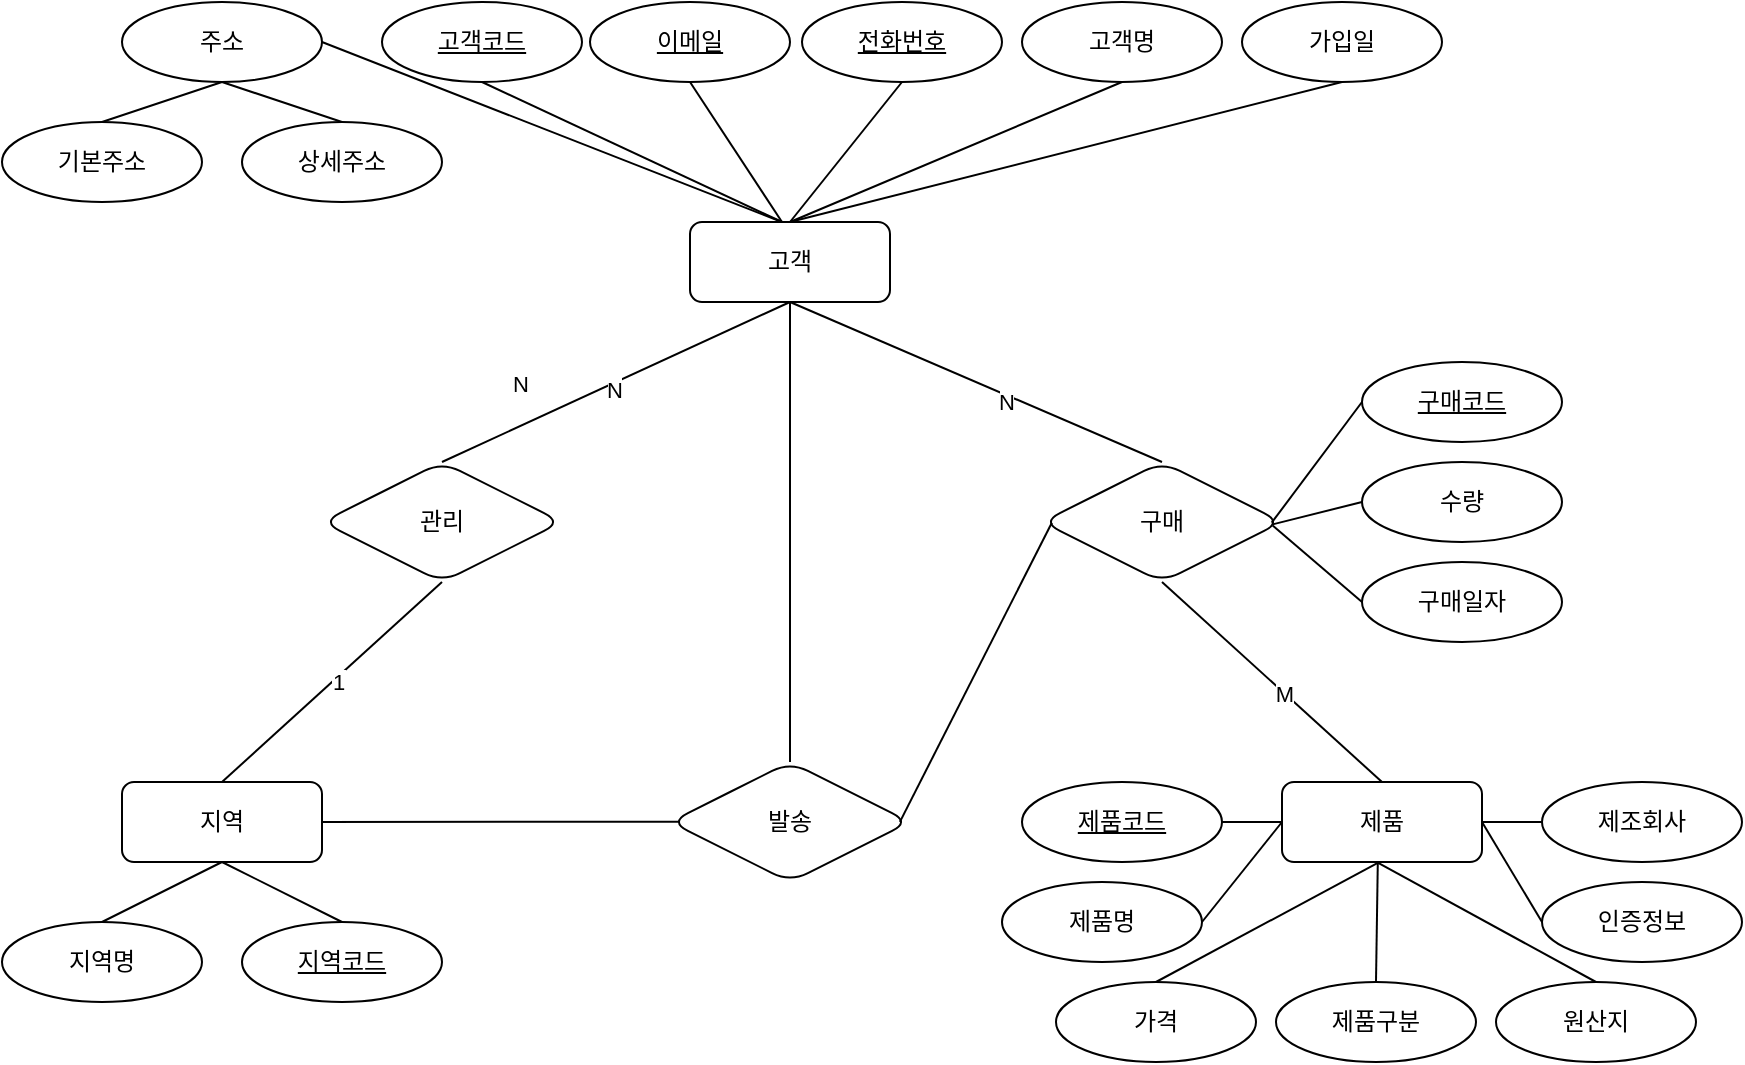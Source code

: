 <mxfile version="24.3.0" type="github">
  <diagram name="페이지-1" id="Em0SUkirB6BjcU2I9QTY">
    <mxGraphModel dx="1751" dy="1223" grid="1" gridSize="10" guides="1" tooltips="1" connect="1" arrows="1" fold="1" page="1" pageScale="1" pageWidth="827" pageHeight="1169" math="0" shadow="0">
      <root>
        <mxCell id="0" />
        <mxCell id="1" parent="0" />
        <mxCell id="7VY-dnaH7uGsK5_24sgp-1" value="고객" style="whiteSpace=wrap;html=1;align=center;rounded=1;" vertex="1" parent="1">
          <mxGeometry x="364" y="150" width="100" height="40" as="geometry" />
        </mxCell>
        <mxCell id="7VY-dnaH7uGsK5_24sgp-2" value="지역" style="whiteSpace=wrap;html=1;align=center;rounded=1;" vertex="1" parent="1">
          <mxGeometry x="80" y="430" width="100" height="40" as="geometry" />
        </mxCell>
        <mxCell id="7VY-dnaH7uGsK5_24sgp-3" value="제품" style="whiteSpace=wrap;html=1;align=center;rounded=1;" vertex="1" parent="1">
          <mxGeometry x="660" y="430" width="100" height="40" as="geometry" />
        </mxCell>
        <mxCell id="7VY-dnaH7uGsK5_24sgp-4" value="주소" style="ellipse;whiteSpace=wrap;html=1;align=center;rounded=1;" vertex="1" parent="1">
          <mxGeometry x="80" y="40" width="100" height="40" as="geometry" />
        </mxCell>
        <mxCell id="7VY-dnaH7uGsK5_24sgp-12" value="고객명" style="ellipse;whiteSpace=wrap;html=1;align=center;rounded=1;" vertex="1" parent="1">
          <mxGeometry x="530" y="40" width="100" height="40" as="geometry" />
        </mxCell>
        <mxCell id="7VY-dnaH7uGsK5_24sgp-13" value="가입일" style="ellipse;whiteSpace=wrap;html=1;align=center;rounded=1;" vertex="1" parent="1">
          <mxGeometry x="640" y="40" width="100" height="40" as="geometry" />
        </mxCell>
        <mxCell id="7VY-dnaH7uGsK5_24sgp-16" value="전화번호" style="ellipse;whiteSpace=wrap;html=1;align=center;fontStyle=4;rounded=1;" vertex="1" parent="1">
          <mxGeometry x="420" y="40" width="100" height="40" as="geometry" />
        </mxCell>
        <mxCell id="7VY-dnaH7uGsK5_24sgp-17" value="이메일" style="ellipse;whiteSpace=wrap;html=1;align=center;fontStyle=4;rounded=1;" vertex="1" parent="1">
          <mxGeometry x="314" y="40" width="100" height="40" as="geometry" />
        </mxCell>
        <mxCell id="7VY-dnaH7uGsK5_24sgp-18" value="고객코드" style="ellipse;whiteSpace=wrap;html=1;align=center;fontStyle=4;rounded=1;" vertex="1" parent="1">
          <mxGeometry x="210" y="40" width="100" height="40" as="geometry" />
        </mxCell>
        <mxCell id="7VY-dnaH7uGsK5_24sgp-19" value="상세주소" style="ellipse;whiteSpace=wrap;html=1;align=center;rounded=1;" vertex="1" parent="1">
          <mxGeometry x="140" y="100" width="100" height="40" as="geometry" />
        </mxCell>
        <mxCell id="7VY-dnaH7uGsK5_24sgp-20" value="기본주소" style="ellipse;whiteSpace=wrap;html=1;align=center;rounded=1;" vertex="1" parent="1">
          <mxGeometry x="20" y="100" width="100" height="40" as="geometry" />
        </mxCell>
        <mxCell id="7VY-dnaH7uGsK5_24sgp-21" value="" style="endArrow=none;html=1;rounded=0;entryX=0.5;entryY=1;entryDx=0;entryDy=0;exitX=0.5;exitY=0;exitDx=0;exitDy=0;" edge="1" parent="1" source="7VY-dnaH7uGsK5_24sgp-20" target="7VY-dnaH7uGsK5_24sgp-4">
          <mxGeometry relative="1" as="geometry">
            <mxPoint x="50" y="180" as="sourcePoint" />
            <mxPoint x="210" y="180" as="targetPoint" />
            <Array as="points">
              <mxPoint x="100" y="90" />
            </Array>
          </mxGeometry>
        </mxCell>
        <mxCell id="7VY-dnaH7uGsK5_24sgp-23" value="" style="endArrow=none;html=1;rounded=0;entryX=0.5;entryY=1;entryDx=0;entryDy=0;exitX=0.5;exitY=0;exitDx=0;exitDy=0;" edge="1" parent="1" source="7VY-dnaH7uGsK5_24sgp-19" target="7VY-dnaH7uGsK5_24sgp-4">
          <mxGeometry relative="1" as="geometry">
            <mxPoint x="80" y="110" as="sourcePoint" />
            <mxPoint x="140" y="90" as="targetPoint" />
            <Array as="points" />
          </mxGeometry>
        </mxCell>
        <mxCell id="7VY-dnaH7uGsK5_24sgp-24" value="관리" style="shape=rhombus;perimeter=rhombusPerimeter;whiteSpace=wrap;html=1;align=center;rounded=1;" vertex="1" parent="1">
          <mxGeometry x="180" y="270" width="120" height="60" as="geometry" />
        </mxCell>
        <mxCell id="7VY-dnaH7uGsK5_24sgp-25" value="구매" style="shape=rhombus;perimeter=rhombusPerimeter;whiteSpace=wrap;html=1;align=center;rounded=1;" vertex="1" parent="1">
          <mxGeometry x="540" y="270" width="120" height="60" as="geometry" />
        </mxCell>
        <mxCell id="7VY-dnaH7uGsK5_24sgp-26" value="" style="endArrow=none;html=1;rounded=0;entryX=0.5;entryY=0;entryDx=0;entryDy=0;exitX=0.5;exitY=1;exitDx=0;exitDy=0;" edge="1" parent="1" source="7VY-dnaH7uGsK5_24sgp-1" target="7VY-dnaH7uGsK5_24sgp-24">
          <mxGeometry relative="1" as="geometry">
            <mxPoint x="420" y="270" as="sourcePoint" />
            <mxPoint x="360" y="250" as="targetPoint" />
            <Array as="points" />
          </mxGeometry>
        </mxCell>
        <mxCell id="7VY-dnaH7uGsK5_24sgp-36" value="N" style="edgeLabel;html=1;align=center;verticalAlign=middle;resizable=0;points=[];rounded=1;" vertex="1" connectable="0" parent="7VY-dnaH7uGsK5_24sgp-26">
          <mxGeometry x="0.258" y="-1" relative="1" as="geometry">
            <mxPoint x="-25" y="-9" as="offset" />
          </mxGeometry>
        </mxCell>
        <mxCell id="7VY-dnaH7uGsK5_24sgp-43" value="N" style="edgeLabel;html=1;align=center;verticalAlign=middle;resizable=0;points=[];rounded=1;" vertex="1" connectable="0" parent="7VY-dnaH7uGsK5_24sgp-26">
          <mxGeometry x="0.036" y="3" relative="1" as="geometry">
            <mxPoint as="offset" />
          </mxGeometry>
        </mxCell>
        <mxCell id="7VY-dnaH7uGsK5_24sgp-27" value="" style="endArrow=none;html=1;rounded=0;exitX=0.5;exitY=0;exitDx=0;exitDy=0;entryX=0.5;entryY=1;entryDx=0;entryDy=0;" edge="1" parent="1" source="7VY-dnaH7uGsK5_24sgp-25" target="7VY-dnaH7uGsK5_24sgp-1">
          <mxGeometry relative="1" as="geometry">
            <mxPoint x="424" y="200" as="sourcePoint" />
            <mxPoint x="410" y="190" as="targetPoint" />
            <Array as="points" />
          </mxGeometry>
        </mxCell>
        <mxCell id="7VY-dnaH7uGsK5_24sgp-41" value="N" style="edgeLabel;html=1;align=center;verticalAlign=middle;resizable=0;points=[];rounded=1;" vertex="1" connectable="0" parent="7VY-dnaH7uGsK5_24sgp-27">
          <mxGeometry x="-0.172" y="3" relative="1" as="geometry">
            <mxPoint as="offset" />
          </mxGeometry>
        </mxCell>
        <mxCell id="7VY-dnaH7uGsK5_24sgp-28" value="" style="endArrow=none;html=1;rounded=0;exitX=0.5;exitY=1;exitDx=0;exitDy=0;entryX=0.5;entryY=0;entryDx=0;entryDy=0;" edge="1" parent="1" source="7VY-dnaH7uGsK5_24sgp-24" target="7VY-dnaH7uGsK5_24sgp-2">
          <mxGeometry relative="1" as="geometry">
            <mxPoint x="610" y="280" as="sourcePoint" />
            <mxPoint x="420" y="200" as="targetPoint" />
            <Array as="points" />
          </mxGeometry>
        </mxCell>
        <mxCell id="7VY-dnaH7uGsK5_24sgp-45" value="1" style="edgeLabel;html=1;align=center;verticalAlign=middle;resizable=0;points=[];rounded=1;" vertex="1" connectable="0" parent="7VY-dnaH7uGsK5_24sgp-28">
          <mxGeometry x="-0.039" y="1" relative="1" as="geometry">
            <mxPoint y="1" as="offset" />
          </mxGeometry>
        </mxCell>
        <mxCell id="7VY-dnaH7uGsK5_24sgp-29" value="" style="endArrow=none;html=1;rounded=0;exitX=0.5;exitY=0;exitDx=0;exitDy=0;entryX=0.5;entryY=1;entryDx=0;entryDy=0;" edge="1" parent="1" source="7VY-dnaH7uGsK5_24sgp-3" target="7VY-dnaH7uGsK5_24sgp-25">
          <mxGeometry relative="1" as="geometry">
            <mxPoint x="610" y="280" as="sourcePoint" />
            <mxPoint x="420" y="200" as="targetPoint" />
            <Array as="points" />
          </mxGeometry>
        </mxCell>
        <mxCell id="7VY-dnaH7uGsK5_24sgp-42" value="M" style="edgeLabel;html=1;align=center;verticalAlign=middle;resizable=0;points=[];rounded=1;" vertex="1" connectable="0" parent="7VY-dnaH7uGsK5_24sgp-29">
          <mxGeometry x="-0.114" relative="1" as="geometry">
            <mxPoint as="offset" />
          </mxGeometry>
        </mxCell>
        <mxCell id="7VY-dnaH7uGsK5_24sgp-30" value="" style="endArrow=none;html=1;rounded=0;entryX=0.5;entryY=1;entryDx=0;entryDy=0;" edge="1" parent="1" target="7VY-dnaH7uGsK5_24sgp-18">
          <mxGeometry relative="1" as="geometry">
            <mxPoint x="410" y="150" as="sourcePoint" />
            <mxPoint x="354" y="130" as="targetPoint" />
            <Array as="points" />
          </mxGeometry>
        </mxCell>
        <mxCell id="7VY-dnaH7uGsK5_24sgp-31" value="" style="endArrow=none;html=1;rounded=0;entryX=1;entryY=0.5;entryDx=0;entryDy=0;" edge="1" parent="1" target="7VY-dnaH7uGsK5_24sgp-4">
          <mxGeometry relative="1" as="geometry">
            <mxPoint x="410" y="150" as="sourcePoint" />
            <mxPoint x="270" y="90" as="targetPoint" />
            <Array as="points" />
          </mxGeometry>
        </mxCell>
        <mxCell id="7VY-dnaH7uGsK5_24sgp-32" value="" style="endArrow=none;html=1;rounded=0;entryX=0.5;entryY=1;entryDx=0;entryDy=0;" edge="1" parent="1" target="7VY-dnaH7uGsK5_24sgp-17">
          <mxGeometry relative="1" as="geometry">
            <mxPoint x="410" y="150" as="sourcePoint" />
            <mxPoint x="280" y="100" as="targetPoint" />
            <Array as="points" />
          </mxGeometry>
        </mxCell>
        <mxCell id="7VY-dnaH7uGsK5_24sgp-33" value="" style="endArrow=none;html=1;rounded=0;entryX=0.5;entryY=1;entryDx=0;entryDy=0;exitX=0.5;exitY=0;exitDx=0;exitDy=0;" edge="1" parent="1" source="7VY-dnaH7uGsK5_24sgp-1" target="7VY-dnaH7uGsK5_24sgp-16">
          <mxGeometry relative="1" as="geometry">
            <mxPoint x="444" y="180" as="sourcePoint" />
            <mxPoint x="374" y="90" as="targetPoint" />
            <Array as="points" />
          </mxGeometry>
        </mxCell>
        <mxCell id="7VY-dnaH7uGsK5_24sgp-34" value="" style="endArrow=none;html=1;rounded=0;entryX=0.5;entryY=1;entryDx=0;entryDy=0;exitX=0.5;exitY=0;exitDx=0;exitDy=0;" edge="1" parent="1" source="7VY-dnaH7uGsK5_24sgp-1" target="7VY-dnaH7uGsK5_24sgp-12">
          <mxGeometry relative="1" as="geometry">
            <mxPoint x="454" y="190" as="sourcePoint" />
            <mxPoint x="480" y="90" as="targetPoint" />
            <Array as="points" />
          </mxGeometry>
        </mxCell>
        <mxCell id="7VY-dnaH7uGsK5_24sgp-35" value="" style="endArrow=none;html=1;rounded=0;entryX=0.5;entryY=1;entryDx=0;entryDy=0;exitX=0.5;exitY=0;exitDx=0;exitDy=0;" edge="1" parent="1" source="7VY-dnaH7uGsK5_24sgp-1" target="7VY-dnaH7uGsK5_24sgp-13">
          <mxGeometry relative="1" as="geometry">
            <mxPoint x="464" y="200" as="sourcePoint" />
            <mxPoint x="490" y="100" as="targetPoint" />
            <Array as="points" />
          </mxGeometry>
        </mxCell>
        <mxCell id="7VY-dnaH7uGsK5_24sgp-46" value="지역명" style="ellipse;whiteSpace=wrap;html=1;align=center;rounded=1;" vertex="1" parent="1">
          <mxGeometry x="20" y="500" width="100" height="40" as="geometry" />
        </mxCell>
        <mxCell id="7VY-dnaH7uGsK5_24sgp-48" value="" style="endArrow=none;html=1;rounded=0;entryX=0.5;entryY=1;entryDx=0;entryDy=0;exitX=0.5;exitY=0;exitDx=0;exitDy=0;" edge="1" parent="1">
          <mxGeometry relative="1" as="geometry">
            <mxPoint x="190" y="500" as="sourcePoint" />
            <mxPoint x="130" y="470" as="targetPoint" />
            <Array as="points" />
          </mxGeometry>
        </mxCell>
        <mxCell id="7VY-dnaH7uGsK5_24sgp-49" value="" style="endArrow=none;html=1;rounded=0;entryX=0.5;entryY=1;entryDx=0;entryDy=0;exitX=0.5;exitY=0;exitDx=0;exitDy=0;" edge="1" parent="1" source="7VY-dnaH7uGsK5_24sgp-46" target="7VY-dnaH7uGsK5_24sgp-2">
          <mxGeometry relative="1" as="geometry">
            <mxPoint x="200" y="510" as="sourcePoint" />
            <mxPoint x="140" y="480" as="targetPoint" />
            <Array as="points" />
          </mxGeometry>
        </mxCell>
        <mxCell id="7VY-dnaH7uGsK5_24sgp-55" value="지역코드" style="ellipse;whiteSpace=wrap;html=1;align=center;fontStyle=4;rounded=1;" vertex="1" parent="1">
          <mxGeometry x="140" y="500" width="100" height="40" as="geometry" />
        </mxCell>
        <mxCell id="7VY-dnaH7uGsK5_24sgp-56" value="제품코드" style="ellipse;whiteSpace=wrap;html=1;align=center;fontStyle=4;rounded=1;" vertex="1" parent="1">
          <mxGeometry x="530" y="430" width="100" height="40" as="geometry" />
        </mxCell>
        <mxCell id="7VY-dnaH7uGsK5_24sgp-57" value="구매코드" style="ellipse;whiteSpace=wrap;html=1;align=center;fontStyle=4;rounded=1;" vertex="1" parent="1">
          <mxGeometry x="700" y="220" width="100" height="40" as="geometry" />
        </mxCell>
        <mxCell id="7VY-dnaH7uGsK5_24sgp-58" value="제품명" style="ellipse;whiteSpace=wrap;html=1;align=center;rounded=1;" vertex="1" parent="1">
          <mxGeometry x="520" y="480" width="100" height="40" as="geometry" />
        </mxCell>
        <mxCell id="7VY-dnaH7uGsK5_24sgp-59" value="제품구분" style="ellipse;whiteSpace=wrap;html=1;align=center;rounded=1;" vertex="1" parent="1">
          <mxGeometry x="657" y="530" width="100" height="40" as="geometry" />
        </mxCell>
        <mxCell id="7VY-dnaH7uGsK5_24sgp-62" value="가격" style="ellipse;whiteSpace=wrap;html=1;align=center;rounded=1;" vertex="1" parent="1">
          <mxGeometry x="547" y="530" width="100" height="40" as="geometry" />
        </mxCell>
        <mxCell id="7VY-dnaH7uGsK5_24sgp-63" value="수량" style="ellipse;whiteSpace=wrap;html=1;align=center;rounded=1;" vertex="1" parent="1">
          <mxGeometry x="700" y="270" width="100" height="40" as="geometry" />
        </mxCell>
        <mxCell id="7VY-dnaH7uGsK5_24sgp-64" value="구매일자" style="ellipse;whiteSpace=wrap;html=1;align=center;rounded=1;" vertex="1" parent="1">
          <mxGeometry x="700" y="320" width="100" height="40" as="geometry" />
        </mxCell>
        <mxCell id="7VY-dnaH7uGsK5_24sgp-66" value="원산지" style="ellipse;whiteSpace=wrap;html=1;align=center;rounded=1;" vertex="1" parent="1">
          <mxGeometry x="767" y="530" width="100" height="40" as="geometry" />
        </mxCell>
        <mxCell id="7VY-dnaH7uGsK5_24sgp-67" value="인증정보" style="ellipse;whiteSpace=wrap;html=1;align=center;rounded=1;" vertex="1" parent="1">
          <mxGeometry x="790" y="480" width="100" height="40" as="geometry" />
        </mxCell>
        <mxCell id="7VY-dnaH7uGsK5_24sgp-68" value="제조회사" style="ellipse;whiteSpace=wrap;html=1;align=center;rounded=1;" vertex="1" parent="1">
          <mxGeometry x="790" y="430" width="100" height="40" as="geometry" />
        </mxCell>
        <mxCell id="7VY-dnaH7uGsK5_24sgp-69" value="" style="endArrow=none;html=1;rounded=0;exitX=1;exitY=0.5;exitDx=0;exitDy=0;entryX=0;entryY=0.5;entryDx=0;entryDy=0;" edge="1" parent="1" source="7VY-dnaH7uGsK5_24sgp-56" target="7VY-dnaH7uGsK5_24sgp-3">
          <mxGeometry relative="1" as="geometry">
            <mxPoint x="442" y="540" as="sourcePoint" />
            <mxPoint x="710" y="470" as="targetPoint" />
            <Array as="points" />
          </mxGeometry>
        </mxCell>
        <mxCell id="7VY-dnaH7uGsK5_24sgp-70" value="" style="endArrow=none;html=1;rounded=0;entryX=0;entryY=0.5;entryDx=0;entryDy=0;exitX=0.957;exitY=0.506;exitDx=0;exitDy=0;exitPerimeter=0;" edge="1" parent="1" source="7VY-dnaH7uGsK5_24sgp-25" target="7VY-dnaH7uGsK5_24sgp-57">
          <mxGeometry relative="1" as="geometry">
            <mxPoint x="660" y="300" as="sourcePoint" />
            <mxPoint x="710" y="100" as="targetPoint" />
            <Array as="points" />
          </mxGeometry>
        </mxCell>
        <mxCell id="7VY-dnaH7uGsK5_24sgp-71" value="" style="endArrow=none;html=1;rounded=0;entryX=0;entryY=0.5;entryDx=0;entryDy=0;exitX=0.961;exitY=0.52;exitDx=0;exitDy=0;exitPerimeter=0;" edge="1" parent="1" source="7VY-dnaH7uGsK5_24sgp-25" target="7VY-dnaH7uGsK5_24sgp-63">
          <mxGeometry relative="1" as="geometry">
            <mxPoint x="660" y="300" as="sourcePoint" />
            <mxPoint x="710" y="250" as="targetPoint" />
            <Array as="points" />
          </mxGeometry>
        </mxCell>
        <mxCell id="7VY-dnaH7uGsK5_24sgp-72" value="" style="endArrow=none;html=1;rounded=0;entryX=0;entryY=0.5;entryDx=0;entryDy=0;exitX=0.961;exitY=0.529;exitDx=0;exitDy=0;exitPerimeter=0;" edge="1" parent="1" source="7VY-dnaH7uGsK5_24sgp-25" target="7VY-dnaH7uGsK5_24sgp-64">
          <mxGeometry relative="1" as="geometry">
            <mxPoint x="665" y="309" as="sourcePoint" />
            <mxPoint x="710" y="300" as="targetPoint" />
            <Array as="points" />
          </mxGeometry>
        </mxCell>
        <mxCell id="7VY-dnaH7uGsK5_24sgp-74" value="" style="endArrow=none;html=1;rounded=0;exitX=1;exitY=0.5;exitDx=0;exitDy=0;entryX=0;entryY=0.5;entryDx=0;entryDy=0;" edge="1" parent="1" source="7VY-dnaH7uGsK5_24sgp-58" target="7VY-dnaH7uGsK5_24sgp-3">
          <mxGeometry relative="1" as="geometry">
            <mxPoint x="640" y="460" as="sourcePoint" />
            <mxPoint x="670" y="460" as="targetPoint" />
            <Array as="points" />
          </mxGeometry>
        </mxCell>
        <mxCell id="7VY-dnaH7uGsK5_24sgp-75" value="" style="endArrow=none;html=1;rounded=0;exitX=0.5;exitY=0;exitDx=0;exitDy=0;entryX=0.479;entryY=1.011;entryDx=0;entryDy=0;entryPerimeter=0;" edge="1" parent="1" source="7VY-dnaH7uGsK5_24sgp-62" target="7VY-dnaH7uGsK5_24sgp-3">
          <mxGeometry relative="1" as="geometry">
            <mxPoint x="630" y="510" as="sourcePoint" />
            <mxPoint x="710" y="470" as="targetPoint" />
            <Array as="points" />
          </mxGeometry>
        </mxCell>
        <mxCell id="7VY-dnaH7uGsK5_24sgp-76" value="" style="endArrow=none;html=1;rounded=0;exitX=0.5;exitY=0;exitDx=0;exitDy=0;entryX=0.479;entryY=0.999;entryDx=0;entryDy=0;entryPerimeter=0;" edge="1" parent="1" source="7VY-dnaH7uGsK5_24sgp-59" target="7VY-dnaH7uGsK5_24sgp-3">
          <mxGeometry relative="1" as="geometry">
            <mxPoint x="640" y="520" as="sourcePoint" />
            <mxPoint x="680" y="470" as="targetPoint" />
            <Array as="points" />
          </mxGeometry>
        </mxCell>
        <mxCell id="7VY-dnaH7uGsK5_24sgp-77" value="" style="endArrow=none;html=1;rounded=0;exitX=0.5;exitY=0;exitDx=0;exitDy=0;entryX=0.474;entryY=1.003;entryDx=0;entryDy=0;entryPerimeter=0;" edge="1" parent="1" source="7VY-dnaH7uGsK5_24sgp-66" target="7VY-dnaH7uGsK5_24sgp-3">
          <mxGeometry relative="1" as="geometry">
            <mxPoint x="717" y="540" as="sourcePoint" />
            <mxPoint x="718" y="480" as="targetPoint" />
            <Array as="points" />
          </mxGeometry>
        </mxCell>
        <mxCell id="7VY-dnaH7uGsK5_24sgp-78" value="" style="endArrow=none;html=1;rounded=0;exitX=0;exitY=0.5;exitDx=0;exitDy=0;entryX=1;entryY=0.5;entryDx=0;entryDy=0;" edge="1" parent="1" source="7VY-dnaH7uGsK5_24sgp-68" target="7VY-dnaH7uGsK5_24sgp-3">
          <mxGeometry relative="1" as="geometry">
            <mxPoint x="827" y="540" as="sourcePoint" />
            <mxPoint x="717" y="480" as="targetPoint" />
            <Array as="points" />
          </mxGeometry>
        </mxCell>
        <mxCell id="7VY-dnaH7uGsK5_24sgp-79" value="" style="endArrow=none;html=1;rounded=0;exitX=0;exitY=0.5;exitDx=0;exitDy=0;entryX=1;entryY=0.5;entryDx=0;entryDy=0;" edge="1" parent="1" source="7VY-dnaH7uGsK5_24sgp-67" target="7VY-dnaH7uGsK5_24sgp-3">
          <mxGeometry relative="1" as="geometry">
            <mxPoint x="837" y="550" as="sourcePoint" />
            <mxPoint x="727" y="490" as="targetPoint" />
            <Array as="points" />
          </mxGeometry>
        </mxCell>
        <mxCell id="7VY-dnaH7uGsK5_24sgp-80" value="발송" style="shape=rhombus;perimeter=rhombusPerimeter;whiteSpace=wrap;html=1;align=center;rounded=1;" vertex="1" parent="1">
          <mxGeometry x="354" y="420" width="120" height="60" as="geometry" />
        </mxCell>
        <mxCell id="7VY-dnaH7uGsK5_24sgp-81" value="" style="endArrow=none;html=1;rounded=0;entryX=0.5;entryY=0;entryDx=0;entryDy=0;" edge="1" parent="1" source="7VY-dnaH7uGsK5_24sgp-1" target="7VY-dnaH7uGsK5_24sgp-80">
          <mxGeometry relative="1" as="geometry">
            <mxPoint x="410" y="190" as="sourcePoint" />
            <mxPoint x="700" y="90" as="targetPoint" />
            <Array as="points" />
          </mxGeometry>
        </mxCell>
        <mxCell id="7VY-dnaH7uGsK5_24sgp-82" value="" style="endArrow=none;html=1;rounded=0;entryX=0.041;entryY=0.497;entryDx=0;entryDy=0;exitX=1;exitY=0.5;exitDx=0;exitDy=0;entryPerimeter=0;" edge="1" parent="1" source="7VY-dnaH7uGsK5_24sgp-2" target="7VY-dnaH7uGsK5_24sgp-80">
          <mxGeometry relative="1" as="geometry">
            <mxPoint x="424" y="200" as="sourcePoint" />
            <mxPoint x="424" y="300" as="targetPoint" />
            <Array as="points" />
          </mxGeometry>
        </mxCell>
        <mxCell id="7VY-dnaH7uGsK5_24sgp-83" value="" style="endArrow=none;html=1;rounded=0;entryX=0.041;entryY=0.506;entryDx=0;entryDy=0;exitX=0.958;exitY=0.499;exitDx=0;exitDy=0;exitPerimeter=0;entryPerimeter=0;" edge="1" parent="1" source="7VY-dnaH7uGsK5_24sgp-80" target="7VY-dnaH7uGsK5_24sgp-25">
          <mxGeometry relative="1" as="geometry">
            <mxPoint x="190" y="460" as="sourcePoint" />
            <mxPoint x="369" y="330" as="targetPoint" />
            <Array as="points" />
          </mxGeometry>
        </mxCell>
      </root>
    </mxGraphModel>
  </diagram>
</mxfile>
